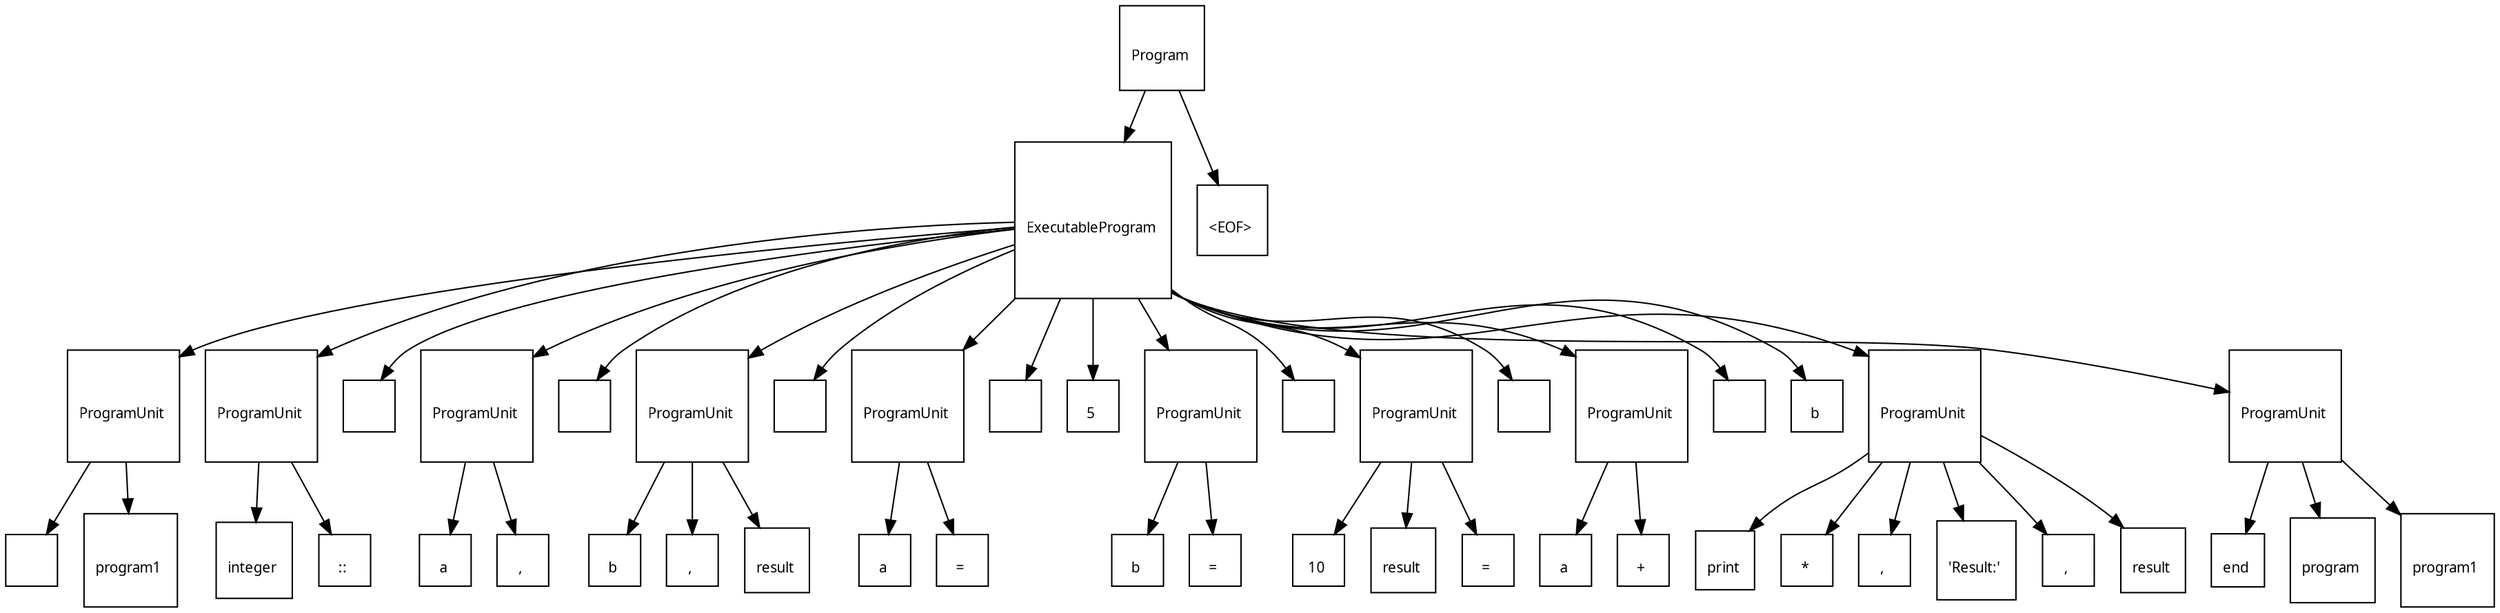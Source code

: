 digraph G {
  charset="UTF-8"
  node [shape=square, fontname="Arial Unicode MS"];
  "6f062102-a3ee-4ee8-a3da-973e37f17af7" [label="\lProgram \n", fontsize=10];
  "6f062102-a3ee-4ee8-a3da-973e37f17af7" -> "bf75266d-5e22-4e7c-81a9-b9e10d498e67";
  "bf75266d-5e22-4e7c-81a9-b9e10d498e67" [label="\lExecutableProgram \n", fontsize=10];
  "bf75266d-5e22-4e7c-81a9-b9e10d498e67" -> "70771a15-9d4e-4f08-8939-bcf19d3905a1";
  "70771a15-9d4e-4f08-8939-bcf19d3905a1" [label="\lProgramUnit \n", fontsize=10];
  "70771a15-9d4e-4f08-8939-bcf19d3905a1" -> "bf50f9a8-6e1f-4fee-90e2-220c0a7c3b62";
  "bf50f9a8-6e1f-4fee-90e2-220c0a7c3b62" [label="\l \n", fontsize=10];
  "70771a15-9d4e-4f08-8939-bcf19d3905a1" -> "ce60d7cd-44b4-4ec1-ac27-8fcf741b80aa";
  "ce60d7cd-44b4-4ec1-ac27-8fcf741b80aa" [label="\lprogram1 \n", fontsize=10];
  "bf75266d-5e22-4e7c-81a9-b9e10d498e67" -> "f3b6ee68-950e-4061-9424-56d78986f068";
  "f3b6ee68-950e-4061-9424-56d78986f068" [label="\lProgramUnit \n", fontsize=10];
  "f3b6ee68-950e-4061-9424-56d78986f068" -> "43677bb6-70f0-4d73-8511-09b0b201ac76";
  "43677bb6-70f0-4d73-8511-09b0b201ac76" [label="\linteger \n", fontsize=10];
  "f3b6ee68-950e-4061-9424-56d78986f068" -> "2b5edf0a-27cf-4e85-8687-28a0f45ba40a";
  "2b5edf0a-27cf-4e85-8687-28a0f45ba40a" [label="\l:: \n", fontsize=10];
  "bf75266d-5e22-4e7c-81a9-b9e10d498e67" -> "42696bba-da34-4141-8ea4-c7e1a84a7039";
  "42696bba-da34-4141-8ea4-c7e1a84a7039" [label="\l \n", fontsize=10];
  "bf75266d-5e22-4e7c-81a9-b9e10d498e67" -> "e725caa6-e802-4a53-990c-b42d34eaf0ac";
  "e725caa6-e802-4a53-990c-b42d34eaf0ac" [label="\lProgramUnit \n", fontsize=10];
  "e725caa6-e802-4a53-990c-b42d34eaf0ac" -> "eb4f07bc-6706-4b51-adf0-b0028484bc94";
  "eb4f07bc-6706-4b51-adf0-b0028484bc94" [label="\la \n", fontsize=10];
  "e725caa6-e802-4a53-990c-b42d34eaf0ac" -> "ecae1680-62d5-4c8e-b413-e72ac05b3414";
  "ecae1680-62d5-4c8e-b413-e72ac05b3414" [label="\l, \n", fontsize=10];
  "bf75266d-5e22-4e7c-81a9-b9e10d498e67" -> "21693a87-a853-436d-bfb5-a8f37212f817";
  "21693a87-a853-436d-bfb5-a8f37212f817" [label="\l \n", fontsize=10];
  "bf75266d-5e22-4e7c-81a9-b9e10d498e67" -> "a39e36eb-4c70-4fc5-846e-2f7d70bbb269";
  "a39e36eb-4c70-4fc5-846e-2f7d70bbb269" [label="\lProgramUnit \n", fontsize=10];
  "a39e36eb-4c70-4fc5-846e-2f7d70bbb269" -> "a854d8d8-567d-4d6d-a0a6-ebd60e4f606f";
  "a854d8d8-567d-4d6d-a0a6-ebd60e4f606f" [label="\lb \n", fontsize=10];
  "a39e36eb-4c70-4fc5-846e-2f7d70bbb269" -> "e5368c10-13b5-4b6a-96d7-740551fd3592";
  "e5368c10-13b5-4b6a-96d7-740551fd3592" [label="\l, \n", fontsize=10];
  "a39e36eb-4c70-4fc5-846e-2f7d70bbb269" -> "ef0d1074-d684-4202-88d4-d84d9a711941";
  "ef0d1074-d684-4202-88d4-d84d9a711941" [label="\lresult \n", fontsize=10];
  "bf75266d-5e22-4e7c-81a9-b9e10d498e67" -> "fdbafd0e-221e-4239-8b8f-d8a37d60f77f";
  "fdbafd0e-221e-4239-8b8f-d8a37d60f77f" [label="\l \n", fontsize=10];
  "bf75266d-5e22-4e7c-81a9-b9e10d498e67" -> "ce4b5406-35db-4525-a6d1-0ef5be0eee21";
  "ce4b5406-35db-4525-a6d1-0ef5be0eee21" [label="\lProgramUnit \n", fontsize=10];
  "ce4b5406-35db-4525-a6d1-0ef5be0eee21" -> "d0fc85f2-b2d9-40de-884b-ab79309ff20f";
  "d0fc85f2-b2d9-40de-884b-ab79309ff20f" [label="\la \n", fontsize=10];
  "ce4b5406-35db-4525-a6d1-0ef5be0eee21" -> "70c908d3-bc12-4337-be9f-707a7a481999";
  "70c908d3-bc12-4337-be9f-707a7a481999" [label="\l= \n", fontsize=10];
  "bf75266d-5e22-4e7c-81a9-b9e10d498e67" -> "5f87729d-536d-4b3c-b9f3-8c9b4173f32b";
  "5f87729d-536d-4b3c-b9f3-8c9b4173f32b" [label="\l \n", fontsize=10];
  "bf75266d-5e22-4e7c-81a9-b9e10d498e67" -> "28d7bfe2-7473-41a8-821d-a65e9c4db540";
  "28d7bfe2-7473-41a8-821d-a65e9c4db540" [label="\l5 \n", fontsize=10];
  "bf75266d-5e22-4e7c-81a9-b9e10d498e67" -> "bde49158-d23e-41eb-a035-fe574d2c9fa1";
  "bde49158-d23e-41eb-a035-fe574d2c9fa1" [label="\lProgramUnit \n", fontsize=10];
  "bde49158-d23e-41eb-a035-fe574d2c9fa1" -> "fd95a9b6-98db-4a76-a6aa-371074b48da7";
  "fd95a9b6-98db-4a76-a6aa-371074b48da7" [label="\lb \n", fontsize=10];
  "bde49158-d23e-41eb-a035-fe574d2c9fa1" -> "9782ce42-d225-40f7-873c-d00ab778a010";
  "9782ce42-d225-40f7-873c-d00ab778a010" [label="\l= \n", fontsize=10];
  "bf75266d-5e22-4e7c-81a9-b9e10d498e67" -> "75edb8dc-092f-4bff-80e4-46e27e2df0f1";
  "75edb8dc-092f-4bff-80e4-46e27e2df0f1" [label="\l \n", fontsize=10];
  "bf75266d-5e22-4e7c-81a9-b9e10d498e67" -> "a7a1074e-d9a1-45f1-ac0e-5bd9d4a55f33";
  "a7a1074e-d9a1-45f1-ac0e-5bd9d4a55f33" [label="\lProgramUnit \n", fontsize=10];
  "a7a1074e-d9a1-45f1-ac0e-5bd9d4a55f33" -> "0fc7dd7a-d443-446b-8b5f-143f37fb9d2a";
  "0fc7dd7a-d443-446b-8b5f-143f37fb9d2a" [label="\l10 \n", fontsize=10];
  "a7a1074e-d9a1-45f1-ac0e-5bd9d4a55f33" -> "e65c75c1-dcf2-4db3-ac49-a992f0da71fc";
  "e65c75c1-dcf2-4db3-ac49-a992f0da71fc" [label="\lresult \n", fontsize=10];
  "a7a1074e-d9a1-45f1-ac0e-5bd9d4a55f33" -> "2ffe34d4-3392-49cc-9b84-6f5f4e85a155";
  "2ffe34d4-3392-49cc-9b84-6f5f4e85a155" [label="\l= \n", fontsize=10];
  "bf75266d-5e22-4e7c-81a9-b9e10d498e67" -> "192737ad-67a0-4f5b-acaa-1799e0a8a8b6";
  "192737ad-67a0-4f5b-acaa-1799e0a8a8b6" [label="\l \n", fontsize=10];
  "bf75266d-5e22-4e7c-81a9-b9e10d498e67" -> "71e5af5f-43f5-4b99-95e8-462da7be1cff";
  "71e5af5f-43f5-4b99-95e8-462da7be1cff" [label="\lProgramUnit \n", fontsize=10];
  "71e5af5f-43f5-4b99-95e8-462da7be1cff" -> "aa80dde0-c866-498f-80c8-652b35a65cac";
  "aa80dde0-c866-498f-80c8-652b35a65cac" [label="\la \n", fontsize=10];
  "71e5af5f-43f5-4b99-95e8-462da7be1cff" -> "feb4b037-37a6-4136-8cdf-d20d8c91bdc6";
  "feb4b037-37a6-4136-8cdf-d20d8c91bdc6" [label="\l+ \n", fontsize=10];
  "bf75266d-5e22-4e7c-81a9-b9e10d498e67" -> "783b0fe4-2c9e-4f95-873c-679d400e2008";
  "783b0fe4-2c9e-4f95-873c-679d400e2008" [label="\l \n", fontsize=10];
  "bf75266d-5e22-4e7c-81a9-b9e10d498e67" -> "5e30440a-c3a9-422d-8768-c4cff9f0ae42";
  "5e30440a-c3a9-422d-8768-c4cff9f0ae42" [label="\lb \n", fontsize=10];
  "bf75266d-5e22-4e7c-81a9-b9e10d498e67" -> "7c058ffb-3613-4445-852a-fa46e4ca3d25";
  "7c058ffb-3613-4445-852a-fa46e4ca3d25" [label="\lProgramUnit \n", fontsize=10];
  "7c058ffb-3613-4445-852a-fa46e4ca3d25" -> "f664039c-837e-4b08-94b1-a7df80f091a3";
  "f664039c-837e-4b08-94b1-a7df80f091a3" [label="\lprint \n", fontsize=10];
  "7c058ffb-3613-4445-852a-fa46e4ca3d25" -> "7a78fc6c-a284-4060-857d-46d7bfe3c316";
  "7a78fc6c-a284-4060-857d-46d7bfe3c316" [label="\l* \n", fontsize=10];
  "7c058ffb-3613-4445-852a-fa46e4ca3d25" -> "140daeea-7f9c-4ee9-b9f0-c48b87b206b3";
  "140daeea-7f9c-4ee9-b9f0-c48b87b206b3" [label="\l, \n", fontsize=10];
  "7c058ffb-3613-4445-852a-fa46e4ca3d25" -> "42824050-b4f8-49d3-9df0-b7c456c3845d";
  "42824050-b4f8-49d3-9df0-b7c456c3845d" [label="\l'Result:' \n", fontsize=10];
  "7c058ffb-3613-4445-852a-fa46e4ca3d25" -> "63ded94a-e7d8-40d6-bf9f-050e6394ddc3";
  "63ded94a-e7d8-40d6-bf9f-050e6394ddc3" [label="\l, \n", fontsize=10];
  "7c058ffb-3613-4445-852a-fa46e4ca3d25" -> "98fc8102-6b95-4389-9d33-6842b6b36f62";
  "98fc8102-6b95-4389-9d33-6842b6b36f62" [label="\lresult \n", fontsize=10];
  "bf75266d-5e22-4e7c-81a9-b9e10d498e67" -> "3fc04c06-778a-484b-90a1-2dd5004afd82";
  "3fc04c06-778a-484b-90a1-2dd5004afd82" [label="\lProgramUnit \n", fontsize=10];
  "3fc04c06-778a-484b-90a1-2dd5004afd82" -> "7e80607d-09ca-4087-a096-ad972afdea50";
  "7e80607d-09ca-4087-a096-ad972afdea50" [label="\lend \n", fontsize=10];
  "3fc04c06-778a-484b-90a1-2dd5004afd82" -> "02f9c3f6-3948-4cea-8e6c-8fa8914508c3";
  "02f9c3f6-3948-4cea-8e6c-8fa8914508c3" [label="\lprogram \n", fontsize=10];
  "3fc04c06-778a-484b-90a1-2dd5004afd82" -> "2c4b41e5-fa11-4332-ad9c-a2ed767e9b89";
  "2c4b41e5-fa11-4332-ad9c-a2ed767e9b89" [label="\lprogram1 \n", fontsize=10];
  "6f062102-a3ee-4ee8-a3da-973e37f17af7" -> "81dee91d-b046-4a8f-b81d-040969b5f433";
  "81dee91d-b046-4a8f-b81d-040969b5f433" [label="\l&lt;EOF&gt; \n", fontsize=10];
}
